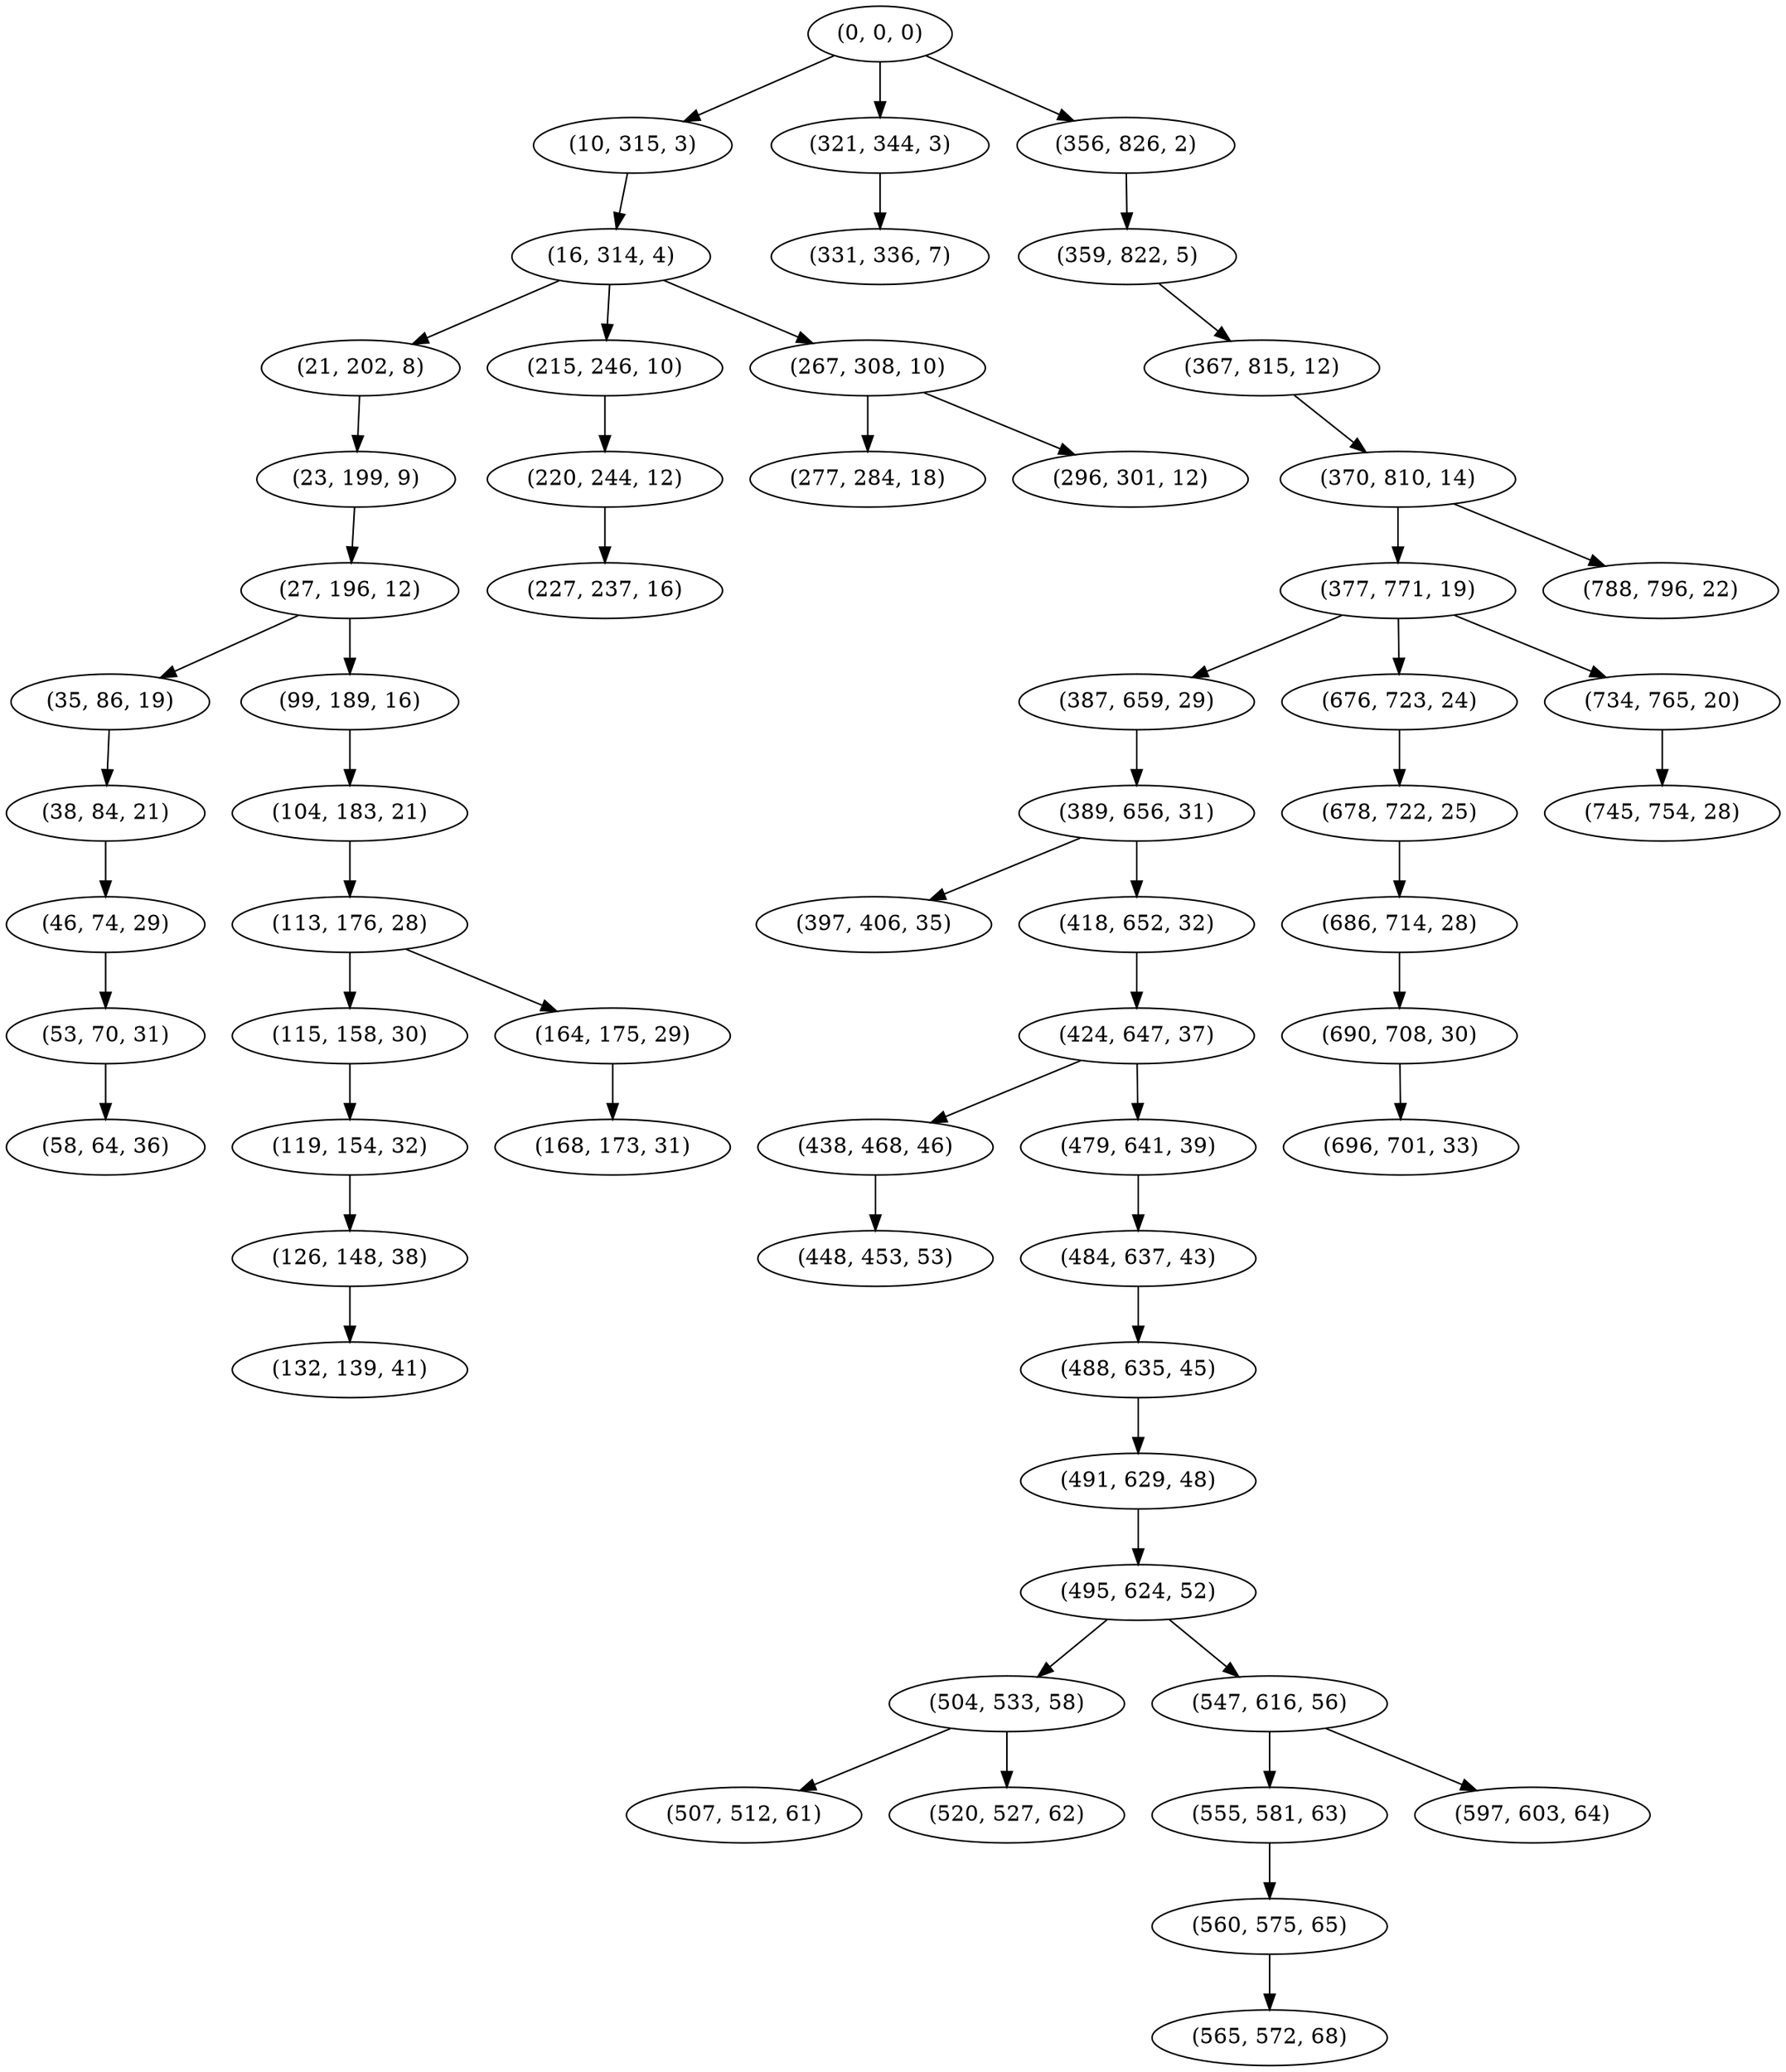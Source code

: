 digraph tree {
    "(0, 0, 0)";
    "(10, 315, 3)";
    "(16, 314, 4)";
    "(21, 202, 8)";
    "(23, 199, 9)";
    "(27, 196, 12)";
    "(35, 86, 19)";
    "(38, 84, 21)";
    "(46, 74, 29)";
    "(53, 70, 31)";
    "(58, 64, 36)";
    "(99, 189, 16)";
    "(104, 183, 21)";
    "(113, 176, 28)";
    "(115, 158, 30)";
    "(119, 154, 32)";
    "(126, 148, 38)";
    "(132, 139, 41)";
    "(164, 175, 29)";
    "(168, 173, 31)";
    "(215, 246, 10)";
    "(220, 244, 12)";
    "(227, 237, 16)";
    "(267, 308, 10)";
    "(277, 284, 18)";
    "(296, 301, 12)";
    "(321, 344, 3)";
    "(331, 336, 7)";
    "(356, 826, 2)";
    "(359, 822, 5)";
    "(367, 815, 12)";
    "(370, 810, 14)";
    "(377, 771, 19)";
    "(387, 659, 29)";
    "(389, 656, 31)";
    "(397, 406, 35)";
    "(418, 652, 32)";
    "(424, 647, 37)";
    "(438, 468, 46)";
    "(448, 453, 53)";
    "(479, 641, 39)";
    "(484, 637, 43)";
    "(488, 635, 45)";
    "(491, 629, 48)";
    "(495, 624, 52)";
    "(504, 533, 58)";
    "(507, 512, 61)";
    "(520, 527, 62)";
    "(547, 616, 56)";
    "(555, 581, 63)";
    "(560, 575, 65)";
    "(565, 572, 68)";
    "(597, 603, 64)";
    "(676, 723, 24)";
    "(678, 722, 25)";
    "(686, 714, 28)";
    "(690, 708, 30)";
    "(696, 701, 33)";
    "(734, 765, 20)";
    "(745, 754, 28)";
    "(788, 796, 22)";
    "(0, 0, 0)" -> "(10, 315, 3)";
    "(0, 0, 0)" -> "(321, 344, 3)";
    "(0, 0, 0)" -> "(356, 826, 2)";
    "(10, 315, 3)" -> "(16, 314, 4)";
    "(16, 314, 4)" -> "(21, 202, 8)";
    "(16, 314, 4)" -> "(215, 246, 10)";
    "(16, 314, 4)" -> "(267, 308, 10)";
    "(21, 202, 8)" -> "(23, 199, 9)";
    "(23, 199, 9)" -> "(27, 196, 12)";
    "(27, 196, 12)" -> "(35, 86, 19)";
    "(27, 196, 12)" -> "(99, 189, 16)";
    "(35, 86, 19)" -> "(38, 84, 21)";
    "(38, 84, 21)" -> "(46, 74, 29)";
    "(46, 74, 29)" -> "(53, 70, 31)";
    "(53, 70, 31)" -> "(58, 64, 36)";
    "(99, 189, 16)" -> "(104, 183, 21)";
    "(104, 183, 21)" -> "(113, 176, 28)";
    "(113, 176, 28)" -> "(115, 158, 30)";
    "(113, 176, 28)" -> "(164, 175, 29)";
    "(115, 158, 30)" -> "(119, 154, 32)";
    "(119, 154, 32)" -> "(126, 148, 38)";
    "(126, 148, 38)" -> "(132, 139, 41)";
    "(164, 175, 29)" -> "(168, 173, 31)";
    "(215, 246, 10)" -> "(220, 244, 12)";
    "(220, 244, 12)" -> "(227, 237, 16)";
    "(267, 308, 10)" -> "(277, 284, 18)";
    "(267, 308, 10)" -> "(296, 301, 12)";
    "(321, 344, 3)" -> "(331, 336, 7)";
    "(356, 826, 2)" -> "(359, 822, 5)";
    "(359, 822, 5)" -> "(367, 815, 12)";
    "(367, 815, 12)" -> "(370, 810, 14)";
    "(370, 810, 14)" -> "(377, 771, 19)";
    "(370, 810, 14)" -> "(788, 796, 22)";
    "(377, 771, 19)" -> "(387, 659, 29)";
    "(377, 771, 19)" -> "(676, 723, 24)";
    "(377, 771, 19)" -> "(734, 765, 20)";
    "(387, 659, 29)" -> "(389, 656, 31)";
    "(389, 656, 31)" -> "(397, 406, 35)";
    "(389, 656, 31)" -> "(418, 652, 32)";
    "(418, 652, 32)" -> "(424, 647, 37)";
    "(424, 647, 37)" -> "(438, 468, 46)";
    "(424, 647, 37)" -> "(479, 641, 39)";
    "(438, 468, 46)" -> "(448, 453, 53)";
    "(479, 641, 39)" -> "(484, 637, 43)";
    "(484, 637, 43)" -> "(488, 635, 45)";
    "(488, 635, 45)" -> "(491, 629, 48)";
    "(491, 629, 48)" -> "(495, 624, 52)";
    "(495, 624, 52)" -> "(504, 533, 58)";
    "(495, 624, 52)" -> "(547, 616, 56)";
    "(504, 533, 58)" -> "(507, 512, 61)";
    "(504, 533, 58)" -> "(520, 527, 62)";
    "(547, 616, 56)" -> "(555, 581, 63)";
    "(547, 616, 56)" -> "(597, 603, 64)";
    "(555, 581, 63)" -> "(560, 575, 65)";
    "(560, 575, 65)" -> "(565, 572, 68)";
    "(676, 723, 24)" -> "(678, 722, 25)";
    "(678, 722, 25)" -> "(686, 714, 28)";
    "(686, 714, 28)" -> "(690, 708, 30)";
    "(690, 708, 30)" -> "(696, 701, 33)";
    "(734, 765, 20)" -> "(745, 754, 28)";
}
